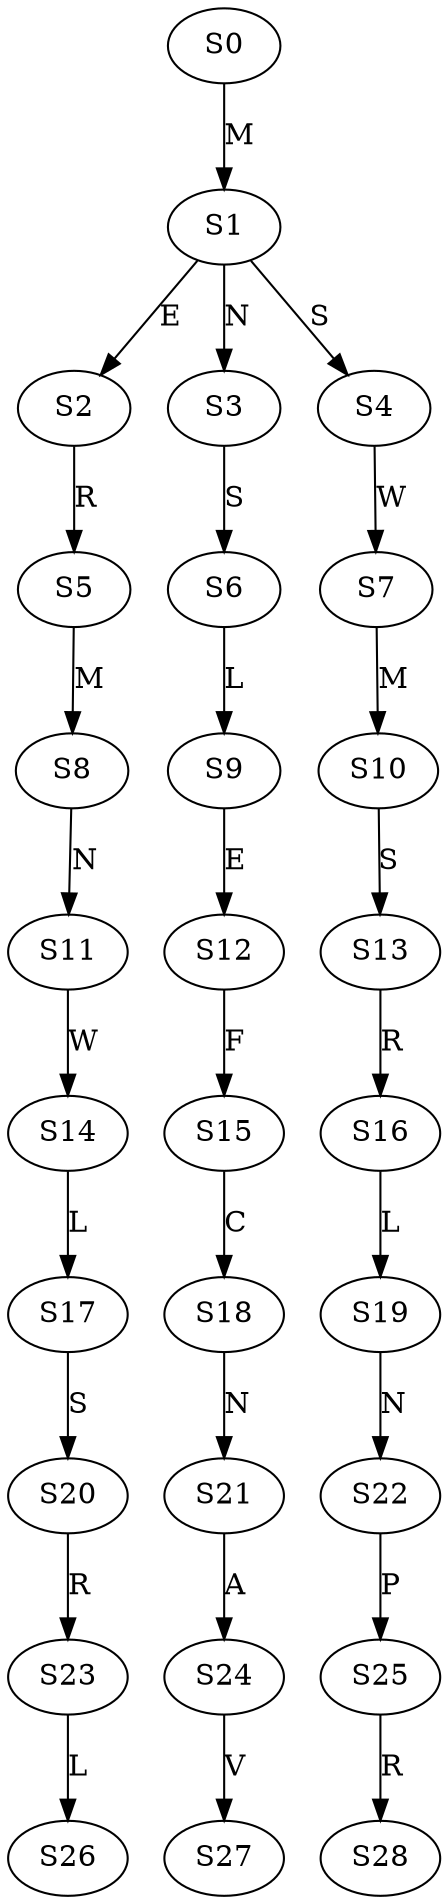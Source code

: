 strict digraph  {
	S0 -> S1 [ label = M ];
	S1 -> S2 [ label = E ];
	S1 -> S3 [ label = N ];
	S1 -> S4 [ label = S ];
	S2 -> S5 [ label = R ];
	S3 -> S6 [ label = S ];
	S4 -> S7 [ label = W ];
	S5 -> S8 [ label = M ];
	S6 -> S9 [ label = L ];
	S7 -> S10 [ label = M ];
	S8 -> S11 [ label = N ];
	S9 -> S12 [ label = E ];
	S10 -> S13 [ label = S ];
	S11 -> S14 [ label = W ];
	S12 -> S15 [ label = F ];
	S13 -> S16 [ label = R ];
	S14 -> S17 [ label = L ];
	S15 -> S18 [ label = C ];
	S16 -> S19 [ label = L ];
	S17 -> S20 [ label = S ];
	S18 -> S21 [ label = N ];
	S19 -> S22 [ label = N ];
	S20 -> S23 [ label = R ];
	S21 -> S24 [ label = A ];
	S22 -> S25 [ label = P ];
	S23 -> S26 [ label = L ];
	S24 -> S27 [ label = V ];
	S25 -> S28 [ label = R ];
}
